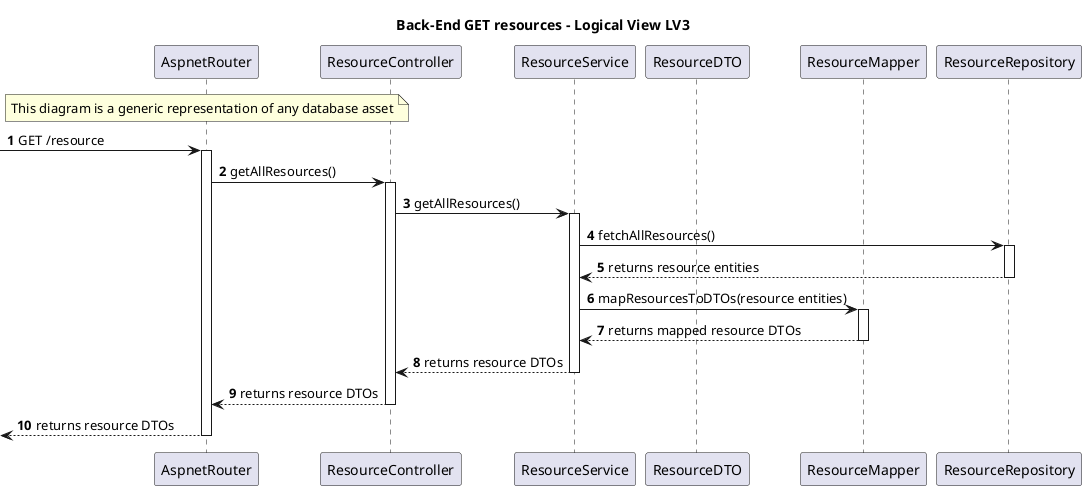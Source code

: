 @startuml
autonumber
skinparam packageStyle rect

title Back-End GET resources - Logical View LV3

participant AspnetRouter as router
participant ResourceController as ctrl
participant ResourceService as service
participant ResourceDTO as dto
participant ResourceMapper as mapper
participant ResourceRepository as repo


note over router
This diagram is a generic representation of any database asset
end note


-> router: GET /resource
activate router

router -> ctrl: getAllResources()
activate ctrl

ctrl -> service: getAllResources()
activate service

service -> repo: fetchAllResources()
activate repo

repo --> service: returns resource entities
deactivate repo

service -> mapper: mapResourcesToDTOs(resource entities)
activate mapper

mapper --> service: returns mapped resource DTOs
deactivate mapper

service --> ctrl: returns resource DTOs
deactivate service

ctrl --> router: returns resource DTOs
deactivate ctrl

 <-- router : returns resource DTOs
deactivate router

@enduml
